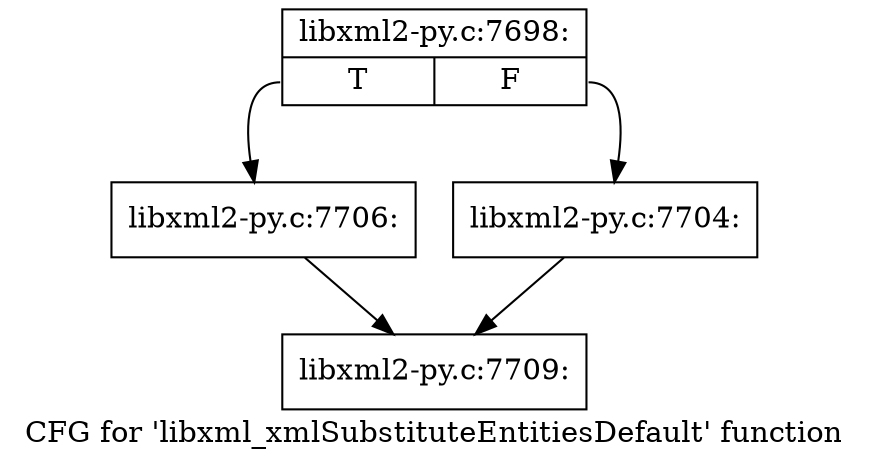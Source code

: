 digraph "CFG for 'libxml_xmlSubstituteEntitiesDefault' function" {
	label="CFG for 'libxml_xmlSubstituteEntitiesDefault' function";

	Node0x4364180 [shape=record,label="{libxml2-py.c:7698:|{<s0>T|<s1>F}}"];
	Node0x4364180:s0 -> Node0x4367850;
	Node0x4364180:s1 -> Node0x4367800;
	Node0x4367800 [shape=record,label="{libxml2-py.c:7704:}"];
	Node0x4367800 -> Node0x4365e00;
	Node0x4367850 [shape=record,label="{libxml2-py.c:7706:}"];
	Node0x4367850 -> Node0x4365e00;
	Node0x4365e00 [shape=record,label="{libxml2-py.c:7709:}"];
}
